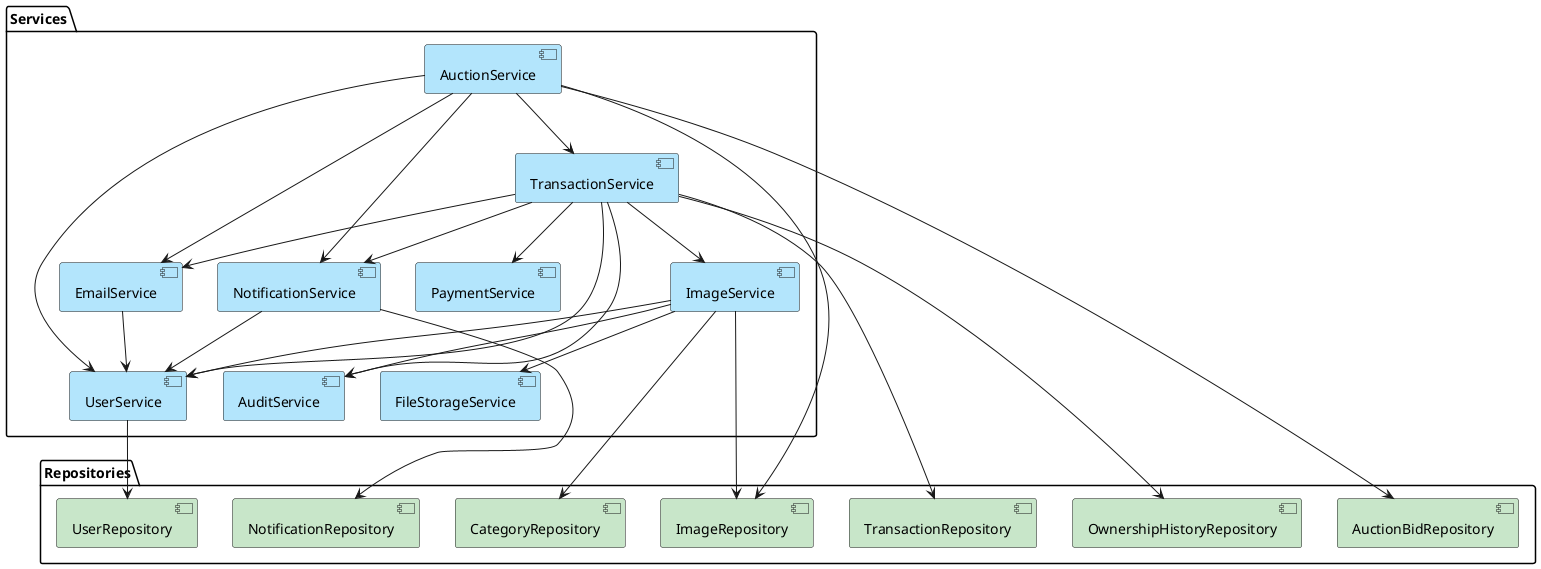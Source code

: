 @startuml
!define SERVICE_COLOR B3E5FC
!define REPO_COLOR C8E6C9

package "Services" {
  component [UserService] as US #SERVICE_COLOR
  component [ImageService] as IS #SERVICE_COLOR
  component [TransactionService] as TS #SERVICE_COLOR
  component [AuctionService] as AS #SERVICE_COLOR
  component [NotificationService] as NS #SERVICE_COLOR
  component [EmailService] as ES #SERVICE_COLOR
  component [AuditService] as AUS #SERVICE_COLOR
  component [FileStorageService] as FSS #SERVICE_COLOR
  component [PaymentService] as PS #SERVICE_COLOR
}

package "Repositories" {
  component [UserRepository] as UR #REPO_COLOR
  component [ImageRepository] as IR #REPO_COLOR
  component [TransactionRepository] as TR #REPO_COLOR
  component [AuctionBidRepository] as ABR #REPO_COLOR
  component [NotificationRepository] as NR #REPO_COLOR
  component [CategoryRepository] as CR #REPO_COLOR
  component [OwnershipHistoryRepository] as OHR #REPO_COLOR
}

' Service → Repository
US --> UR
IS --> IR
IS --> CR
TS --> TR
TS --> OHR
AS --> ABR
AS --> IR
NS --> NR

' Service → Service
IS --> US
IS --> FSS
IS --> AUS
TS --> US
TS --> IS
TS --> PS
TS --> NS
TS --> ES
TS --> AUS
AS --> US
AS --> TS
AS --> NS
AS --> ES
NS --> US
ES --> US

@enduml

/'UserService (US)
Verwaltet Benutzer: Registrierung, Login, Profildaten.
→ spricht mit UserRepository für persistente Daten.

ImageService (IS)
Alles rund um Bilder: Upload, Kategorien, Metadaten.
→ spricht mit ImageRepository und CategoryRepository.
→ nutzt FileStorageService (FSS) für Dateien.
→ loggt Aktionen über AuditService.
→ redet mit UserService (z. B. welcher User das Bild hochgeladen hat).

TransactionService (TS)
Verwaltung von Kauf- und Verkaufsvorgängen.
→ greift auf TransactionRepository und OwnershipHistoryRepository zu.
→ spricht mit UserService (wer kauft/verkauft), ImageService (welches Bild),
PaymentService (Zahlungen), NotificationService und EmailService (Bestätigungen).
→ meldet an AuditService.

AuctionService (AS)
Verwaltung von Auktionen und Geboten.
→ nutzt AuctionBidRepository (Gebote), ImageRepository (auf welches Bild wird geboten).
→ redet mit UserService, TransactionService, NotificationService, EmailService.

NotificationService (NS)
Zuständig für System-Benachrichtigungen (z. B. Popups, In-App Nachrichten).
→ speichert in NotificationRepository.
→ spricht mit UserService, damit Nachrichten den richtigen Usern zugeordnet werden.

EmailService (ES)
Sendet E-Mails (z. B. Kaufbestätigung).
→ kennt den UserService für Empfängerdaten.

AuditService (AUS)
Loggt wichtige Aktionen für Nachvollziehbarkeit.
→ wird von ImageService und TransactionService aufgerufen.

FileStorageService (FSS)
Hält die physische Speicherung der Bilder (z. B. AWS S3, lokale Festplatte).
→ wird nur vom ImageService genutzt.

PaymentService (PS)
Schnittstelle zu externen Zahlungssystemen.
→ wird vom TransactionS'/ervice aufgerufen.